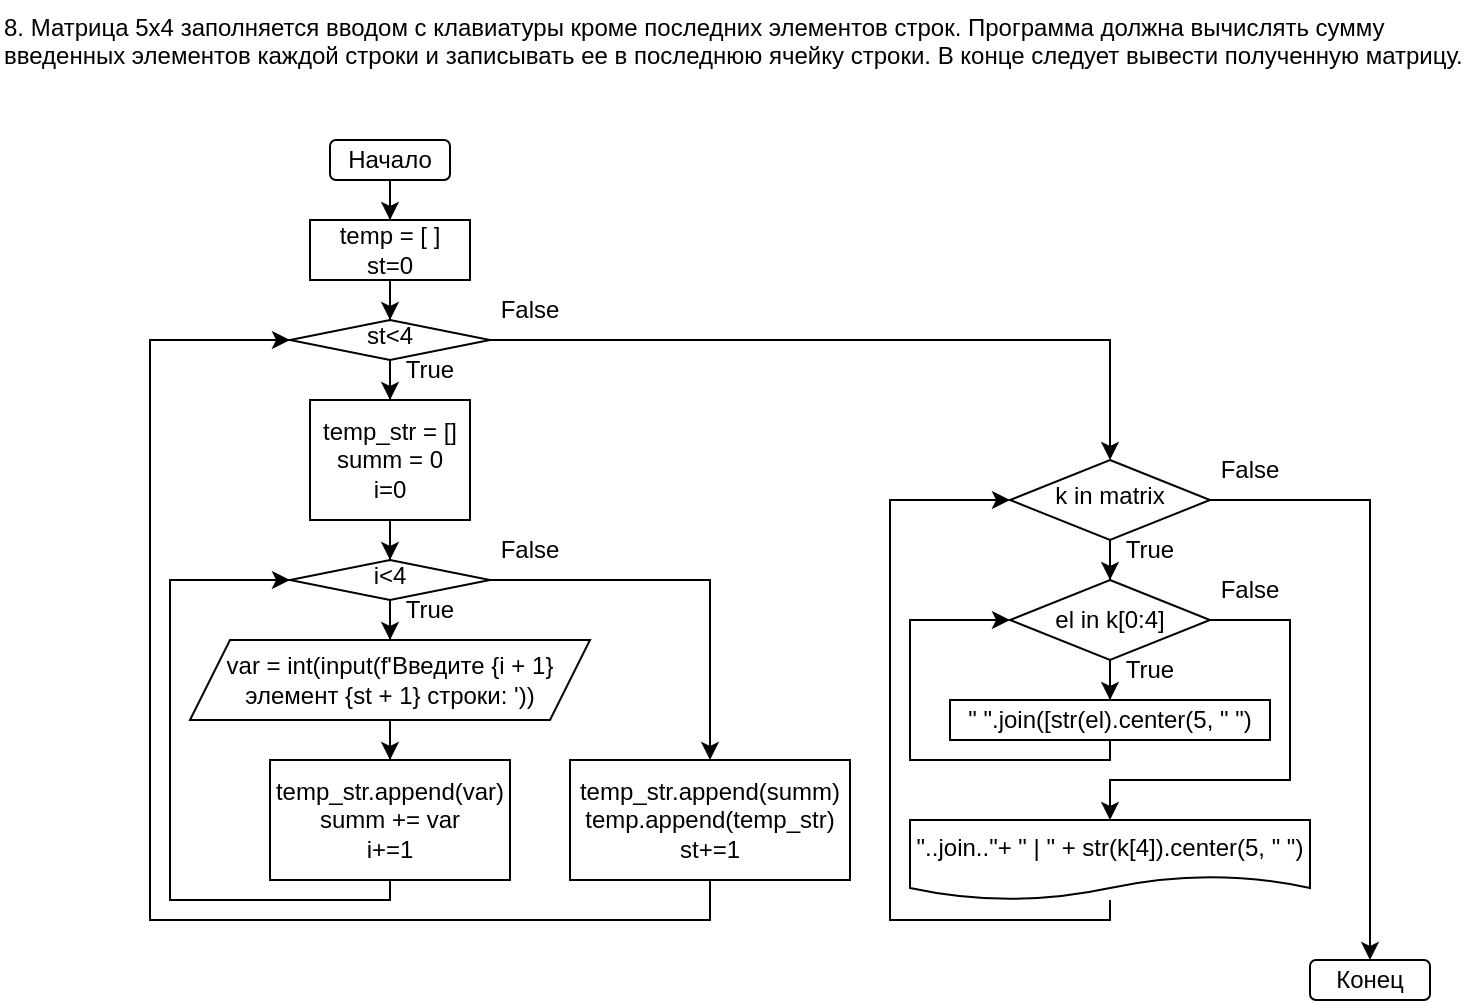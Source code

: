 <mxfile version="18.0.7" type="device"><diagram id="C5RBs43oDa-KdzZeNtuy" name="Page-1"><mxGraphModel dx="1138" dy="572" grid="1" gridSize="10" guides="1" tooltips="1" connect="1" arrows="1" fold="1" page="1" pageScale="1" pageWidth="827" pageHeight="1169" math="0" shadow="0"><root><mxCell id="WIyWlLk6GJQsqaUBKTNV-0"/><mxCell id="WIyWlLk6GJQsqaUBKTNV-1" parent="WIyWlLk6GJQsqaUBKTNV-0"/><mxCell id="q4aQBagRsG4LeQH_zxtq-21" value="" style="edgeStyle=orthogonalEdgeStyle;rounded=0;orthogonalLoop=1;jettySize=auto;html=1;" edge="1" parent="WIyWlLk6GJQsqaUBKTNV-1" source="WIyWlLk6GJQsqaUBKTNV-3" target="4opRzpgFNfaW86uACwNf-1"><mxGeometry relative="1" as="geometry"/></mxCell><mxCell id="WIyWlLk6GJQsqaUBKTNV-3" value="Начало" style="rounded=1;whiteSpace=wrap;html=1;fontSize=12;glass=0;strokeWidth=1;shadow=0;" parent="WIyWlLk6GJQsqaUBKTNV-1" vertex="1"><mxGeometry x="200" y="80" width="60" height="20" as="geometry"/></mxCell><mxCell id="q4aQBagRsG4LeQH_zxtq-23" value="" style="edgeStyle=orthogonalEdgeStyle;rounded=0;orthogonalLoop=1;jettySize=auto;html=1;" edge="1" parent="WIyWlLk6GJQsqaUBKTNV-1" source="WIyWlLk6GJQsqaUBKTNV-6" target="q4aQBagRsG4LeQH_zxtq-1"><mxGeometry relative="1" as="geometry"/></mxCell><mxCell id="WIyWlLk6GJQsqaUBKTNV-6" value="st&amp;lt;4" style="rhombus;whiteSpace=wrap;html=1;shadow=0;fontFamily=Helvetica;fontSize=12;align=center;strokeWidth=1;spacing=6;spacingTop=-4;" parent="WIyWlLk6GJQsqaUBKTNV-1" vertex="1"><mxGeometry x="180" y="170" width="100" height="20" as="geometry"/></mxCell><mxCell id="q4aQBagRsG4LeQH_zxtq-30" value="" style="edgeStyle=orthogonalEdgeStyle;rounded=0;orthogonalLoop=1;jettySize=auto;html=1;" edge="1" parent="WIyWlLk6GJQsqaUBKTNV-1" source="WIyWlLk6GJQsqaUBKTNV-10" target="4opRzpgFNfaW86uACwNf-67"><mxGeometry relative="1" as="geometry"/></mxCell><mxCell id="WIyWlLk6GJQsqaUBKTNV-10" value="k in matrix" style="rhombus;whiteSpace=wrap;html=1;shadow=0;fontFamily=Helvetica;fontSize=12;align=center;strokeWidth=1;spacing=6;spacingTop=-4;" parent="WIyWlLk6GJQsqaUBKTNV-1" vertex="1"><mxGeometry x="540" y="240" width="100" height="40" as="geometry"/></mxCell><mxCell id="q4aQBagRsG4LeQH_zxtq-22" value="" style="edgeStyle=orthogonalEdgeStyle;rounded=0;orthogonalLoop=1;jettySize=auto;html=1;" edge="1" parent="WIyWlLk6GJQsqaUBKTNV-1" source="4opRzpgFNfaW86uACwNf-1" target="WIyWlLk6GJQsqaUBKTNV-6"><mxGeometry relative="1" as="geometry"/></mxCell><mxCell id="4opRzpgFNfaW86uACwNf-1" value="&lt;div&gt;temp = [ ]&lt;br&gt;&lt;/div&gt;st=0" style="rounded=0;whiteSpace=wrap;html=1;" parent="WIyWlLk6GJQsqaUBKTNV-1" vertex="1"><mxGeometry x="190" y="120" width="80" height="30" as="geometry"/></mxCell><mxCell id="4opRzpgFNfaW86uACwNf-4" value="&lt;div&gt;temp_str.append(var)&lt;/div&gt;&lt;div&gt;&lt;span style=&quot;background-color: initial;&quot;&gt;summ += var&lt;/span&gt;&lt;/div&gt;&lt;div&gt;&lt;span style=&quot;background-color: initial;&quot;&gt;i+=1&lt;/span&gt;&lt;/div&gt;" style="rounded=0;whiteSpace=wrap;html=1;" parent="WIyWlLk6GJQsqaUBKTNV-1" vertex="1"><mxGeometry x="170" y="390" width="120" height="60" as="geometry"/></mxCell><mxCell id="4opRzpgFNfaW86uACwNf-19" value="True" style="text;html=1;strokeColor=none;fillColor=none;align=center;verticalAlign=middle;whiteSpace=wrap;rounded=0;" parent="WIyWlLk6GJQsqaUBKTNV-1" vertex="1"><mxGeometry x="220" y="300" width="60" height="30" as="geometry"/></mxCell><mxCell id="4opRzpgFNfaW86uACwNf-23" value="True" style="text;html=1;strokeColor=none;fillColor=none;align=center;verticalAlign=middle;whiteSpace=wrap;rounded=0;" parent="WIyWlLk6GJQsqaUBKTNV-1" vertex="1"><mxGeometry x="220" y="180" width="60" height="30" as="geometry"/></mxCell><mxCell id="4opRzpgFNfaW86uACwNf-26" value="False" style="text;html=1;strokeColor=none;fillColor=none;align=center;verticalAlign=middle;whiteSpace=wrap;rounded=0;" parent="WIyWlLk6GJQsqaUBKTNV-1" vertex="1"><mxGeometry x="630" y="290" width="60" height="30" as="geometry"/></mxCell><mxCell id="4opRzpgFNfaW86uACwNf-38" value="True" style="text;html=1;strokeColor=none;fillColor=none;align=center;verticalAlign=middle;whiteSpace=wrap;rounded=0;" parent="WIyWlLk6GJQsqaUBKTNV-1" vertex="1"><mxGeometry x="580" y="330" width="60" height="30" as="geometry"/></mxCell><mxCell id="4opRzpgFNfaW86uACwNf-42" value="Конец" style="rounded=1;whiteSpace=wrap;html=1;fontSize=12;glass=0;strokeWidth=1;shadow=0;" parent="WIyWlLk6GJQsqaUBKTNV-1" vertex="1"><mxGeometry x="690" y="490" width="60" height="20" as="geometry"/></mxCell><mxCell id="q4aQBagRsG4LeQH_zxtq-25" value="" style="edgeStyle=orthogonalEdgeStyle;rounded=0;orthogonalLoop=1;jettySize=auto;html=1;" edge="1" parent="WIyWlLk6GJQsqaUBKTNV-1" source="4opRzpgFNfaW86uACwNf-46" target="4opRzpgFNfaW86uACwNf-4"><mxGeometry relative="1" as="geometry"/></mxCell><mxCell id="4opRzpgFNfaW86uACwNf-46" value="var = int(input(f'Введите {i + 1} элемент {st + 1} строки: '))" style="shape=parallelogram;perimeter=parallelogramPerimeter;whiteSpace=wrap;html=1;fixedSize=1;" parent="WIyWlLk6GJQsqaUBKTNV-1" vertex="1"><mxGeometry x="130" y="330" width="200" height="40" as="geometry"/></mxCell><mxCell id="q4aQBagRsG4LeQH_zxtq-31" value="" style="edgeStyle=orthogonalEdgeStyle;rounded=0;orthogonalLoop=1;jettySize=auto;html=1;" edge="1" parent="WIyWlLk6GJQsqaUBKTNV-1" source="4opRzpgFNfaW86uACwNf-67" target="4opRzpgFNfaW86uACwNf-97"><mxGeometry relative="1" as="geometry"/></mxCell><mxCell id="4opRzpgFNfaW86uACwNf-67" value="el in k[0:4]" style="rhombus;whiteSpace=wrap;html=1;" parent="WIyWlLk6GJQsqaUBKTNV-1" vertex="1"><mxGeometry x="540" y="300" width="100" height="40" as="geometry"/></mxCell><mxCell id="4opRzpgFNfaW86uACwNf-76" value="&lt;div&gt;temp_str.append(summ)&lt;/div&gt;&lt;div&gt;&lt;span style=&quot;background-color: initial;&quot;&gt;temp.append(temp_str)&lt;/span&gt;&lt;/div&gt;&lt;div&gt;&lt;span style=&quot;background-color: initial;&quot;&gt;st+=1&lt;/span&gt;&lt;/div&gt;" style="rounded=0;whiteSpace=wrap;html=1;" parent="WIyWlLk6GJQsqaUBKTNV-1" vertex="1"><mxGeometry x="320" y="390" width="140" height="60" as="geometry"/></mxCell><mxCell id="4opRzpgFNfaW86uACwNf-83" value="&quot;..join..&quot;+ &quot; | &quot; + str(k[4]).center(5, &quot; &quot;)" style="shape=document;whiteSpace=wrap;html=1;boundedLbl=1;" parent="WIyWlLk6GJQsqaUBKTNV-1" vertex="1"><mxGeometry x="490" y="420" width="200" height="40" as="geometry"/></mxCell><mxCell id="4opRzpgFNfaW86uACwNf-93" value="True" style="text;html=1;strokeColor=none;fillColor=none;align=center;verticalAlign=middle;whiteSpace=wrap;rounded=0;" parent="WIyWlLk6GJQsqaUBKTNV-1" vertex="1"><mxGeometry x="580" y="270" width="60" height="30" as="geometry"/></mxCell><mxCell id="4opRzpgFNfaW86uACwNf-94" value="False" style="text;html=1;strokeColor=none;fillColor=none;align=center;verticalAlign=middle;whiteSpace=wrap;rounded=0;" parent="WIyWlLk6GJQsqaUBKTNV-1" vertex="1"><mxGeometry x="630" y="230" width="60" height="30" as="geometry"/></mxCell><mxCell id="4opRzpgFNfaW86uACwNf-97" value="&quot; &quot;.join([str(el).center(5, &quot; &quot;)" style="rounded=0;whiteSpace=wrap;html=1;" parent="WIyWlLk6GJQsqaUBKTNV-1" vertex="1"><mxGeometry x="510" y="360" width="160" height="20" as="geometry"/></mxCell><mxCell id="4opRzpgFNfaW86uACwNf-103" value="False" style="text;html=1;strokeColor=none;fillColor=none;align=center;verticalAlign=middle;whiteSpace=wrap;rounded=0;" parent="WIyWlLk6GJQsqaUBKTNV-1" vertex="1"><mxGeometry x="260" y="150" width="80" height="30" as="geometry"/></mxCell><mxCell id="q4aQBagRsG4LeQH_zxtq-3" value="" style="edgeStyle=orthogonalEdgeStyle;rounded=0;orthogonalLoop=1;jettySize=auto;html=1;" edge="1" parent="WIyWlLk6GJQsqaUBKTNV-1" source="q4aQBagRsG4LeQH_zxtq-1" target="q4aQBagRsG4LeQH_zxtq-2"><mxGeometry relative="1" as="geometry"/></mxCell><mxCell id="q4aQBagRsG4LeQH_zxtq-1" value="&lt;div&gt;temp_str = []&lt;/div&gt;&lt;div&gt;&lt;span style=&quot;background-color: initial;&quot;&gt;summ = 0&lt;/span&gt;&lt;/div&gt;&lt;div&gt;&lt;span style=&quot;background-color: initial;&quot;&gt;i=0&lt;/span&gt;&lt;/div&gt;" style="rounded=0;whiteSpace=wrap;html=1;" vertex="1" parent="WIyWlLk6GJQsqaUBKTNV-1"><mxGeometry x="190" y="210" width="80" height="60" as="geometry"/></mxCell><mxCell id="q4aQBagRsG4LeQH_zxtq-24" value="" style="edgeStyle=orthogonalEdgeStyle;rounded=0;orthogonalLoop=1;jettySize=auto;html=1;" edge="1" parent="WIyWlLk6GJQsqaUBKTNV-1" source="q4aQBagRsG4LeQH_zxtq-2" target="4opRzpgFNfaW86uACwNf-46"><mxGeometry relative="1" as="geometry"/></mxCell><mxCell id="q4aQBagRsG4LeQH_zxtq-2" value="i&amp;lt;4" style="rhombus;whiteSpace=wrap;html=1;shadow=0;fontFamily=Helvetica;fontSize=12;align=center;strokeWidth=1;spacing=6;spacingTop=-4;" vertex="1" parent="WIyWlLk6GJQsqaUBKTNV-1"><mxGeometry x="180" y="290" width="100" height="20" as="geometry"/></mxCell><mxCell id="q4aQBagRsG4LeQH_zxtq-16" value="False" style="text;html=1;strokeColor=none;fillColor=none;align=center;verticalAlign=middle;whiteSpace=wrap;rounded=0;" vertex="1" parent="WIyWlLk6GJQsqaUBKTNV-1"><mxGeometry x="260" y="270" width="80" height="30" as="geometry"/></mxCell><mxCell id="q4aQBagRsG4LeQH_zxtq-18" value="8. Матрица 5x4 заполняется вводом с клавиатуры кроме последних элементов строк. Программа должна вычислять сумму введенных элементов каждой строки и записывать ее в последнюю ячейку строки. В конце следует вывести полученную матрицу." style="text;whiteSpace=wrap;html=1;" vertex="1" parent="WIyWlLk6GJQsqaUBKTNV-1"><mxGeometry x="35" y="10" width="735" height="70" as="geometry"/></mxCell><mxCell id="q4aQBagRsG4LeQH_zxtq-26" value="" style="endArrow=classic;html=1;rounded=0;exitX=0.5;exitY=1;exitDx=0;exitDy=0;entryX=0;entryY=0.5;entryDx=0;entryDy=0;" edge="1" parent="WIyWlLk6GJQsqaUBKTNV-1" source="4opRzpgFNfaW86uACwNf-4" target="q4aQBagRsG4LeQH_zxtq-2"><mxGeometry width="50" height="50" relative="1" as="geometry"><mxPoint x="250" y="490" as="sourcePoint"/><mxPoint x="120" y="300" as="targetPoint"/><Array as="points"><mxPoint x="230" y="460"/><mxPoint x="120" y="460"/><mxPoint x="120" y="300"/></Array></mxGeometry></mxCell><mxCell id="q4aQBagRsG4LeQH_zxtq-27" value="" style="endArrow=classic;html=1;rounded=0;exitX=1;exitY=0.5;exitDx=0;exitDy=0;entryX=0.5;entryY=0;entryDx=0;entryDy=0;" edge="1" parent="WIyWlLk6GJQsqaUBKTNV-1" source="q4aQBagRsG4LeQH_zxtq-2" target="4opRzpgFNfaW86uACwNf-76"><mxGeometry width="50" height="50" relative="1" as="geometry"><mxPoint x="360" y="320" as="sourcePoint"/><mxPoint x="400" y="510" as="targetPoint"/><Array as="points"><mxPoint x="390" y="300"/></Array></mxGeometry></mxCell><mxCell id="q4aQBagRsG4LeQH_zxtq-28" value="" style="endArrow=classic;html=1;rounded=0;exitX=0.5;exitY=1;exitDx=0;exitDy=0;entryX=0;entryY=0.5;entryDx=0;entryDy=0;" edge="1" parent="WIyWlLk6GJQsqaUBKTNV-1" source="4opRzpgFNfaW86uACwNf-76" target="WIyWlLk6GJQsqaUBKTNV-6"><mxGeometry width="50" height="50" relative="1" as="geometry"><mxPoint x="200" y="520" as="sourcePoint"/><mxPoint x="110" y="180" as="targetPoint"/><Array as="points"><mxPoint x="390" y="470"/><mxPoint x="110" y="470"/><mxPoint x="110" y="180"/></Array></mxGeometry></mxCell><mxCell id="q4aQBagRsG4LeQH_zxtq-29" value="" style="endArrow=classic;html=1;rounded=0;exitX=0.25;exitY=1;exitDx=0;exitDy=0;entryX=0.5;entryY=0;entryDx=0;entryDy=0;" edge="1" parent="WIyWlLk6GJQsqaUBKTNV-1" source="4opRzpgFNfaW86uACwNf-103" target="WIyWlLk6GJQsqaUBKTNV-10"><mxGeometry width="50" height="50" relative="1" as="geometry"><mxPoint x="420" y="220" as="sourcePoint"/><mxPoint x="470" y="170" as="targetPoint"/><Array as="points"><mxPoint x="590" y="180"/></Array></mxGeometry></mxCell><mxCell id="q4aQBagRsG4LeQH_zxtq-32" value="" style="endArrow=classic;html=1;rounded=0;exitX=0.5;exitY=1;exitDx=0;exitDy=0;entryX=0;entryY=0.5;entryDx=0;entryDy=0;" edge="1" parent="WIyWlLk6GJQsqaUBKTNV-1" source="4opRzpgFNfaW86uACwNf-97" target="4opRzpgFNfaW86uACwNf-67"><mxGeometry width="50" height="50" relative="1" as="geometry"><mxPoint x="560" y="460" as="sourcePoint"/><mxPoint x="490" y="320" as="targetPoint"/><Array as="points"><mxPoint x="590" y="390"/><mxPoint x="490" y="390"/><mxPoint x="490" y="320"/></Array></mxGeometry></mxCell><mxCell id="q4aQBagRsG4LeQH_zxtq-33" value="" style="endArrow=classic;html=1;rounded=0;exitX=1;exitY=0.5;exitDx=0;exitDy=0;entryX=0.5;entryY=0;entryDx=0;entryDy=0;" edge="1" parent="WIyWlLk6GJQsqaUBKTNV-1" source="4opRzpgFNfaW86uACwNf-67" target="4opRzpgFNfaW86uACwNf-83"><mxGeometry width="50" height="50" relative="1" as="geometry"><mxPoint x="630" y="470" as="sourcePoint"/><mxPoint x="680" y="420" as="targetPoint"/><Array as="points"><mxPoint x="680" y="320"/><mxPoint x="680" y="400"/><mxPoint x="590" y="400"/></Array></mxGeometry></mxCell><mxCell id="q4aQBagRsG4LeQH_zxtq-34" value="" style="endArrow=classic;html=1;rounded=0;entryX=0;entryY=0.5;entryDx=0;entryDy=0;" edge="1" parent="WIyWlLk6GJQsqaUBKTNV-1" source="4opRzpgFNfaW86uACwNf-83" target="WIyWlLk6GJQsqaUBKTNV-10"><mxGeometry width="50" height="50" relative="1" as="geometry"><mxPoint x="590" y="480" as="sourcePoint"/><mxPoint x="480" y="420" as="targetPoint"/><Array as="points"><mxPoint x="590" y="470"/><mxPoint x="480" y="470"/><mxPoint x="480" y="260"/></Array></mxGeometry></mxCell><mxCell id="q4aQBagRsG4LeQH_zxtq-35" value="" style="endArrow=classic;html=1;rounded=0;exitX=1;exitY=0.5;exitDx=0;exitDy=0;entryX=0.5;entryY=0;entryDx=0;entryDy=0;" edge="1" parent="WIyWlLk6GJQsqaUBKTNV-1" source="WIyWlLk6GJQsqaUBKTNV-10" target="4opRzpgFNfaW86uACwNf-42"><mxGeometry width="50" height="50" relative="1" as="geometry"><mxPoint x="670" y="270" as="sourcePoint"/><mxPoint x="720" y="220" as="targetPoint"/><Array as="points"><mxPoint x="720" y="260"/></Array></mxGeometry></mxCell></root></mxGraphModel></diagram></mxfile>